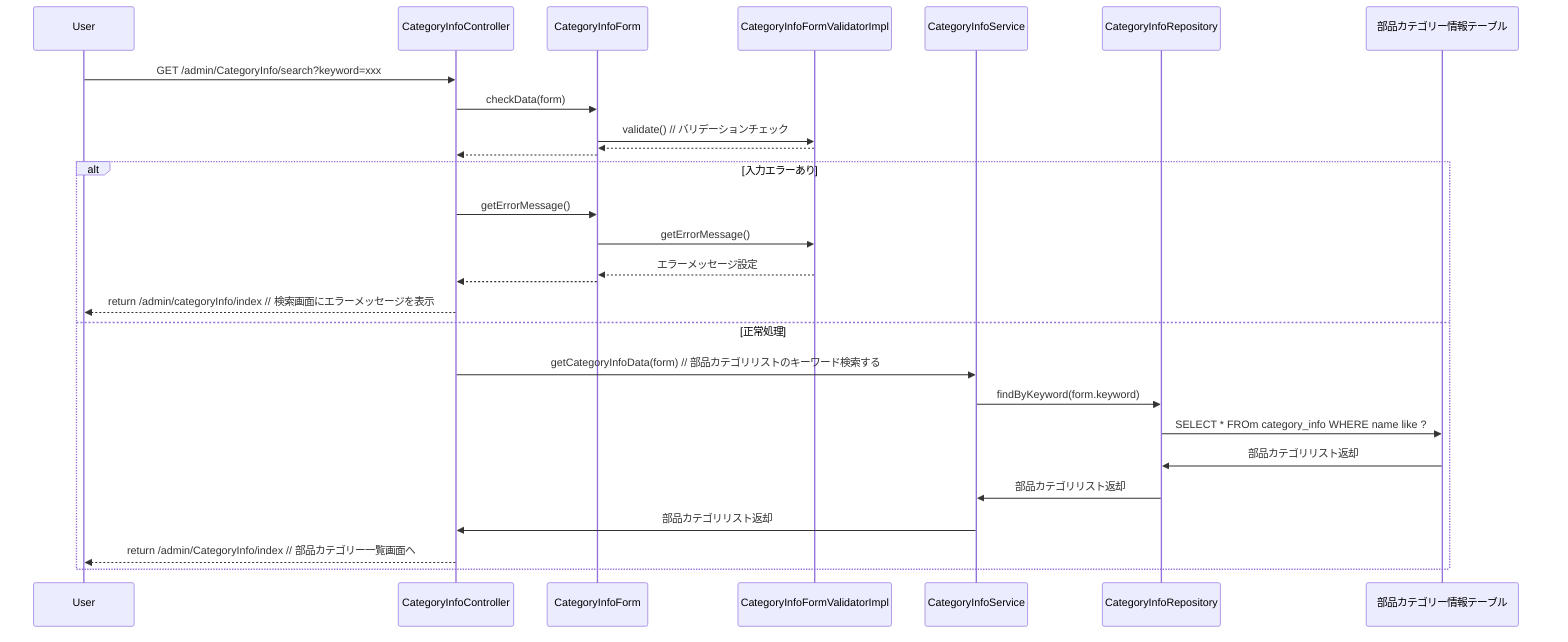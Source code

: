 sequenceDiagram
    participant User
    participant Controller as CategoryInfoController
    participant Form as CategoryInfoForm
    participant Validator as CategoryInfoFormValidatorImpl
    participant Service as CategoryInfoService
    participant Repository as CategoryInfoRepository
    participant DB as 部品カテゴリー情報テーブル

    User->>Controller: GET /admin/CategoryInfo/search?keyword=xxx
    Controller->>Form: checkData(form)
    Form->>Validator: validate() // バリデーションチェック
    Validator-->>Form:
    Form-->>Controller:

    alt 入力エラーあり
        Controller->> Form: getErrorMessage()
        Form->>Validator:getErrorMessage()
        Validator-->>Form: エラーメッセージ設定
        Form-->>Controller: 
        Controller-->>User: return /admin/categoryInfo/index   // 検索画面にエラーメッセージを表示
    else 正常処理
        Controller->>Service: getCategoryInfoData(form) // 部品カテゴリリストのキーワード検索する
        Service->> Repository: findByKeyword(form.keyword)
        Repository->>DB: SELECT * FROm category_info WHERE name like ? 
        DB->> Repository: 部品カテゴリリスト返却
        Repository->>Service: 部品カテゴリリスト返却
        Service->>Controller: 部品カテゴリリスト返却
        Controller-->>User: return /admin/CategoryInfo/index  // 部品カテゴリー一覧画面へ
    end